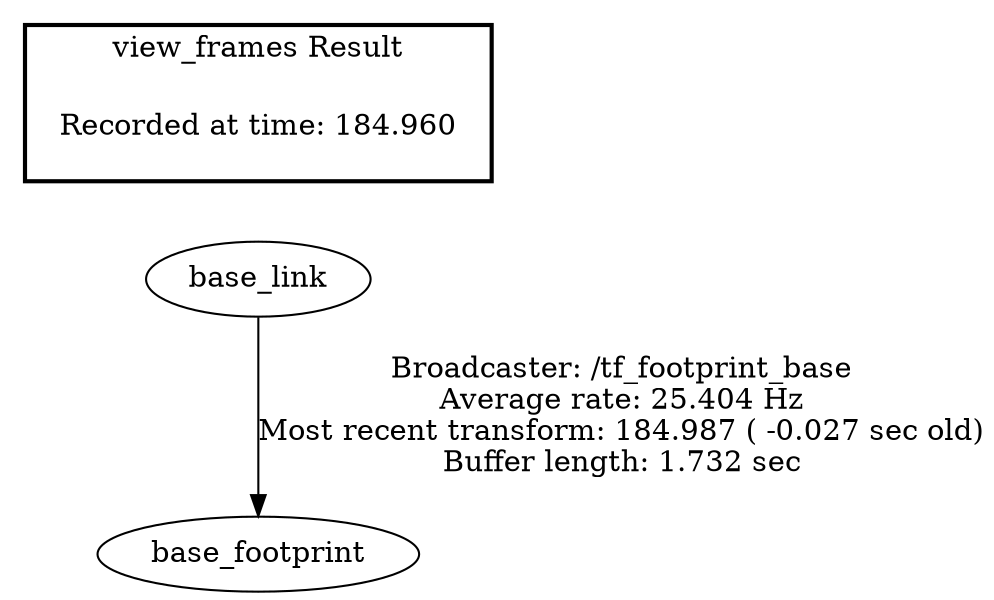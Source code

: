 digraph G {
"base_link" -> "base_footprint"[label="Broadcaster: /tf_footprint_base\nAverage rate: 25.404 Hz\nMost recent transform: 184.987 ( -0.027 sec old)\nBuffer length: 1.732 sec\n"];
edge [style=invis];
 subgraph cluster_legend { style=bold; color=black; label ="view_frames Result";
"Recorded at time: 184.960"[ shape=plaintext ] ;
 }->"base_link";
}